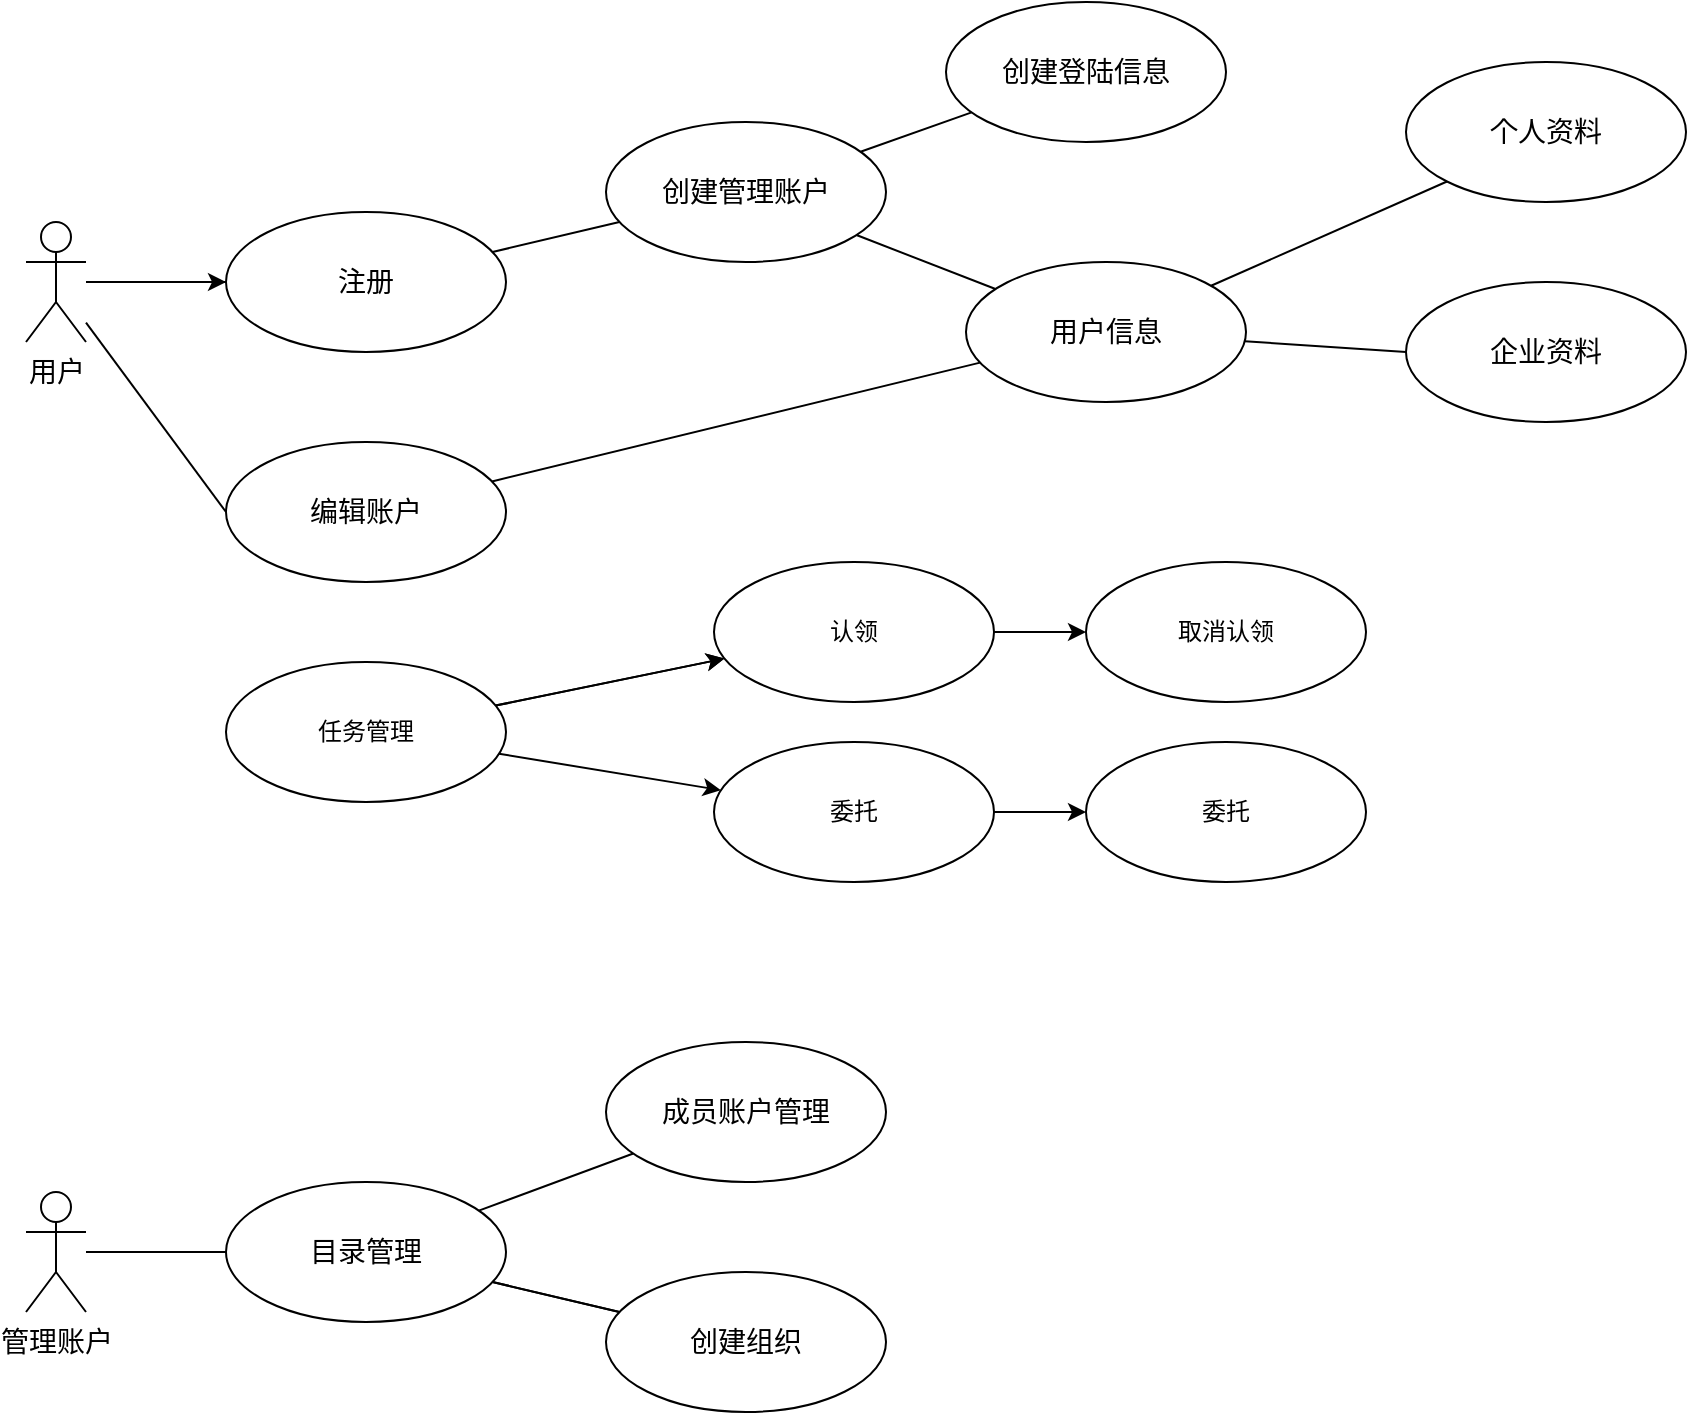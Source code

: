 <mxfile version="24.2.5" type="device" pages="6">
  <diagram id="Vkrfud9-6DuwGA9OnPWI" name="用例">
    <mxGraphModel dx="1232" dy="1179" grid="1" gridSize="10" guides="1" tooltips="1" connect="1" arrows="1" fold="1" page="1" pageScale="1" pageWidth="827" pageHeight="1169" math="0" shadow="0">
      <root>
        <mxCell id="0" />
        <mxCell id="1" parent="0" />
        <mxCell id="zQbeItwgwEkTue75Mu-G-22" style="edgeStyle=orthogonalEdgeStyle;rounded=0;orthogonalLoop=1;jettySize=auto;html=1;strokeColor=default;fontColor=#393C56;fillColor=#F2CC8F;endArrow=none;endFill=0;" parent="1" source="zQbeItwgwEkTue75Mu-G-1" target="zQbeItwgwEkTue75Mu-G-4" edge="1">
          <mxGeometry relative="1" as="geometry" />
        </mxCell>
        <mxCell id="zQbeItwgwEkTue75Mu-G-23" style="rounded=0;orthogonalLoop=1;jettySize=auto;html=1;entryX=0;entryY=0.5;entryDx=0;entryDy=0;strokeColor=default;fontColor=#393C56;endArrow=none;endFill=0;fillColor=#F2CC8F;" parent="1" source="zQbeItwgwEkTue75Mu-G-1" target="zQbeItwgwEkTue75Mu-G-18" edge="1">
          <mxGeometry relative="1" as="geometry" />
        </mxCell>
        <mxCell id="iLNjnikX3PaNl9ORKHxn-1" value="" style="edgeStyle=orthogonalEdgeStyle;rounded=0;orthogonalLoop=1;jettySize=auto;html=1;" parent="1" source="zQbeItwgwEkTue75Mu-G-1" target="zQbeItwgwEkTue75Mu-G-4" edge="1">
          <mxGeometry relative="1" as="geometry" />
        </mxCell>
        <mxCell id="zQbeItwgwEkTue75Mu-G-1" value="用户" style="shape=umlActor;verticalLabelPosition=bottom;verticalAlign=top;html=1;fontSize=14;" parent="1" vertex="1">
          <mxGeometry x="70" y="180" width="30" height="60" as="geometry" />
        </mxCell>
        <mxCell id="zQbeItwgwEkTue75Mu-G-24" style="edgeStyle=none;rounded=0;orthogonalLoop=1;jettySize=auto;html=1;strokeColor=default;fontColor=#393C56;endArrow=none;endFill=0;fillColor=#F2CC8F;" parent="1" source="zQbeItwgwEkTue75Mu-G-4" target="zQbeItwgwEkTue75Mu-G-6" edge="1">
          <mxGeometry relative="1" as="geometry" />
        </mxCell>
        <mxCell id="zQbeItwgwEkTue75Mu-G-4" value="注册" style="ellipse;whiteSpace=wrap;html=1;fontSize=14;" parent="1" vertex="1">
          <mxGeometry x="170" y="175" width="140" height="70" as="geometry" />
        </mxCell>
        <mxCell id="zQbeItwgwEkTue75Mu-G-26" style="edgeStyle=none;rounded=0;orthogonalLoop=1;jettySize=auto;html=1;strokeColor=default;fontColor=#393C56;endArrow=none;endFill=0;fillColor=#F2CC8F;" parent="1" source="zQbeItwgwEkTue75Mu-G-6" target="zQbeItwgwEkTue75Mu-G-11" edge="1">
          <mxGeometry relative="1" as="geometry" />
        </mxCell>
        <mxCell id="zQbeItwgwEkTue75Mu-G-27" style="edgeStyle=none;rounded=0;orthogonalLoop=1;jettySize=auto;html=1;strokeColor=default;fontColor=#393C56;endArrow=none;endFill=0;fillColor=#F2CC8F;" parent="1" source="zQbeItwgwEkTue75Mu-G-6" target="zQbeItwgwEkTue75Mu-G-9" edge="1">
          <mxGeometry relative="1" as="geometry" />
        </mxCell>
        <mxCell id="zQbeItwgwEkTue75Mu-G-6" value="创建管理账户" style="ellipse;whiteSpace=wrap;html=1;fontSize=14;" parent="1" vertex="1">
          <mxGeometry x="360" y="130" width="140" height="70" as="geometry" />
        </mxCell>
        <mxCell id="zQbeItwgwEkTue75Mu-G-9" value="创建登陆信息" style="ellipse;whiteSpace=wrap;html=1;fontSize=14;" parent="1" vertex="1">
          <mxGeometry x="530" y="70" width="140" height="70" as="geometry" />
        </mxCell>
        <mxCell id="zQbeItwgwEkTue75Mu-G-28" style="edgeStyle=none;rounded=0;orthogonalLoop=1;jettySize=auto;html=1;entryX=0;entryY=1;entryDx=0;entryDy=0;strokeColor=default;fontColor=#393C56;endArrow=none;endFill=0;fillColor=#F2CC8F;" parent="1" source="zQbeItwgwEkTue75Mu-G-11" target="zQbeItwgwEkTue75Mu-G-13" edge="1">
          <mxGeometry relative="1" as="geometry" />
        </mxCell>
        <mxCell id="zQbeItwgwEkTue75Mu-G-29" style="edgeStyle=none;rounded=0;orthogonalLoop=1;jettySize=auto;html=1;entryX=0;entryY=0.5;entryDx=0;entryDy=0;strokeColor=default;fontColor=#393C56;endArrow=none;endFill=0;fillColor=#F2CC8F;" parent="1" source="zQbeItwgwEkTue75Mu-G-11" target="zQbeItwgwEkTue75Mu-G-14" edge="1">
          <mxGeometry relative="1" as="geometry" />
        </mxCell>
        <mxCell id="zQbeItwgwEkTue75Mu-G-11" value="用户信息" style="ellipse;whiteSpace=wrap;html=1;fontSize=14;" parent="1" vertex="1">
          <mxGeometry x="540" y="200" width="140" height="70" as="geometry" />
        </mxCell>
        <mxCell id="zQbeItwgwEkTue75Mu-G-13" value="个人资料" style="ellipse;whiteSpace=wrap;html=1;fontSize=14;" parent="1" vertex="1">
          <mxGeometry x="760" y="100" width="140" height="70" as="geometry" />
        </mxCell>
        <mxCell id="zQbeItwgwEkTue75Mu-G-14" value="企业资料" style="ellipse;whiteSpace=wrap;html=1;fontSize=14;" parent="1" vertex="1">
          <mxGeometry x="760" y="210" width="140" height="70" as="geometry" />
        </mxCell>
        <mxCell id="zQbeItwgwEkTue75Mu-G-25" style="edgeStyle=none;rounded=0;orthogonalLoop=1;jettySize=auto;html=1;strokeColor=default;fontColor=#393C56;endArrow=none;endFill=0;fillColor=#F2CC8F;" parent="1" source="zQbeItwgwEkTue75Mu-G-18" target="zQbeItwgwEkTue75Mu-G-11" edge="1">
          <mxGeometry relative="1" as="geometry" />
        </mxCell>
        <mxCell id="zQbeItwgwEkTue75Mu-G-18" value="编辑账户" style="ellipse;whiteSpace=wrap;html=1;fontSize=14;" parent="1" vertex="1">
          <mxGeometry x="170" y="290" width="140" height="70" as="geometry" />
        </mxCell>
        <mxCell id="zQbeItwgwEkTue75Mu-G-33" style="edgeStyle=none;rounded=0;orthogonalLoop=1;jettySize=auto;html=1;strokeColor=default;fontColor=#393C56;endArrow=none;endFill=0;fillColor=#F2CC8F;" parent="1" source="zQbeItwgwEkTue75Mu-G-30" target="zQbeItwgwEkTue75Mu-G-32" edge="1">
          <mxGeometry relative="1" as="geometry" />
        </mxCell>
        <mxCell id="zQbeItwgwEkTue75Mu-G-30" value="管理账户" style="shape=umlActor;verticalLabelPosition=bottom;verticalAlign=top;html=1;fontSize=14;" parent="1" vertex="1">
          <mxGeometry x="70" y="665" width="30" height="60" as="geometry" />
        </mxCell>
        <mxCell id="zQbeItwgwEkTue75Mu-G-35" value="" style="edgeStyle=none;rounded=0;orthogonalLoop=1;jettySize=auto;html=1;strokeColor=default;fontColor=#393C56;endArrow=none;endFill=0;fillColor=#F2CC8F;" parent="1" source="zQbeItwgwEkTue75Mu-G-32" target="zQbeItwgwEkTue75Mu-G-34" edge="1">
          <mxGeometry relative="1" as="geometry" />
        </mxCell>
        <mxCell id="zQbeItwgwEkTue75Mu-G-36" value="" style="edgeStyle=none;rounded=0;orthogonalLoop=1;jettySize=auto;html=1;strokeColor=default;fontColor=#393C56;endArrow=none;endFill=0;fillColor=#F2CC8F;" parent="1" source="zQbeItwgwEkTue75Mu-G-32" target="zQbeItwgwEkTue75Mu-G-34" edge="1">
          <mxGeometry relative="1" as="geometry" />
        </mxCell>
        <mxCell id="zQbeItwgwEkTue75Mu-G-39" style="edgeStyle=none;rounded=0;orthogonalLoop=1;jettySize=auto;html=1;strokeColor=default;fontColor=#393C56;endArrow=none;endFill=0;fillColor=#F2CC8F;" parent="1" source="zQbeItwgwEkTue75Mu-G-32" target="zQbeItwgwEkTue75Mu-G-38" edge="1">
          <mxGeometry relative="1" as="geometry" />
        </mxCell>
        <mxCell id="zQbeItwgwEkTue75Mu-G-32" value="目录管理" style="ellipse;whiteSpace=wrap;html=1;fontSize=14;" parent="1" vertex="1">
          <mxGeometry x="170" y="660" width="140" height="70" as="geometry" />
        </mxCell>
        <mxCell id="zQbeItwgwEkTue75Mu-G-34" value="创建组织" style="ellipse;whiteSpace=wrap;html=1;fontSize=14;" parent="1" vertex="1">
          <mxGeometry x="360" y="705" width="140" height="70" as="geometry" />
        </mxCell>
        <mxCell id="zQbeItwgwEkTue75Mu-G-38" value="成员账户管理" style="ellipse;whiteSpace=wrap;html=1;fontSize=14;" parent="1" vertex="1">
          <mxGeometry x="360" y="590" width="140" height="70" as="geometry" />
        </mxCell>
        <mxCell id="iLNjnikX3PaNl9ORKHxn-8" value="" style="rounded=0;orthogonalLoop=1;jettySize=auto;html=1;" parent="1" source="iLNjnikX3PaNl9ORKHxn-6" target="iLNjnikX3PaNl9ORKHxn-7" edge="1">
          <mxGeometry relative="1" as="geometry" />
        </mxCell>
        <mxCell id="iLNjnikX3PaNl9ORKHxn-9" value="" style="edgeStyle=none;rounded=0;orthogonalLoop=1;jettySize=auto;html=1;" parent="1" source="iLNjnikX3PaNl9ORKHxn-6" target="iLNjnikX3PaNl9ORKHxn-7" edge="1">
          <mxGeometry relative="1" as="geometry" />
        </mxCell>
        <mxCell id="iLNjnikX3PaNl9ORKHxn-12" style="edgeStyle=none;rounded=0;orthogonalLoop=1;jettySize=auto;html=1;" parent="1" source="iLNjnikX3PaNl9ORKHxn-6" target="iLNjnikX3PaNl9ORKHxn-11" edge="1">
          <mxGeometry relative="1" as="geometry" />
        </mxCell>
        <mxCell id="iLNjnikX3PaNl9ORKHxn-6" value="任务管理" style="ellipse;whiteSpace=wrap;html=1;" parent="1" vertex="1">
          <mxGeometry x="170" y="400" width="140" height="70" as="geometry" />
        </mxCell>
        <mxCell id="iLNjnikX3PaNl9ORKHxn-16" value="" style="edgeStyle=none;rounded=0;orthogonalLoop=1;jettySize=auto;html=1;" parent="1" source="iLNjnikX3PaNl9ORKHxn-7" target="iLNjnikX3PaNl9ORKHxn-15" edge="1">
          <mxGeometry relative="1" as="geometry" />
        </mxCell>
        <mxCell id="iLNjnikX3PaNl9ORKHxn-7" value="认领" style="ellipse;whiteSpace=wrap;html=1;" parent="1" vertex="1">
          <mxGeometry x="414" y="350" width="140" height="70" as="geometry" />
        </mxCell>
        <mxCell id="iLNjnikX3PaNl9ORKHxn-14" value="" style="edgeStyle=none;rounded=0;orthogonalLoop=1;jettySize=auto;html=1;" parent="1" source="iLNjnikX3PaNl9ORKHxn-11" target="iLNjnikX3PaNl9ORKHxn-13" edge="1">
          <mxGeometry relative="1" as="geometry" />
        </mxCell>
        <mxCell id="iLNjnikX3PaNl9ORKHxn-11" value="委托" style="ellipse;whiteSpace=wrap;html=1;" parent="1" vertex="1">
          <mxGeometry x="414" y="440" width="140" height="70" as="geometry" />
        </mxCell>
        <mxCell id="iLNjnikX3PaNl9ORKHxn-13" value="委托" style="ellipse;whiteSpace=wrap;html=1;" parent="1" vertex="1">
          <mxGeometry x="600" y="440" width="140" height="70" as="geometry" />
        </mxCell>
        <mxCell id="iLNjnikX3PaNl9ORKHxn-15" value="取消认领" style="ellipse;whiteSpace=wrap;html=1;" parent="1" vertex="1">
          <mxGeometry x="600" y="350" width="140" height="70" as="geometry" />
        </mxCell>
      </root>
    </mxGraphModel>
  </diagram>
  <diagram name="企业账户" id="3GI6WLN1JBzcXnDYYV-X">
    <mxGraphModel dx="1232" dy="1179" grid="1" gridSize="10" guides="1" tooltips="1" connect="1" arrows="1" fold="1" page="1" pageScale="1" pageWidth="827" pageHeight="1169" math="0" shadow="0">
      <root>
        <mxCell id="0" />
        <mxCell id="1" parent="0" />
        <mxCell id="4yTxCHTG_CLfIJBVyQR--1" value="账户Account" style="html=1;" parent="1" vertex="1">
          <mxGeometry x="575" y="180" width="120" height="60" as="geometry" />
        </mxCell>
        <mxCell id="4yTxCHTG_CLfIJBVyQR--2" value="企业" style="whiteSpace=wrap;html=1;" parent="1" vertex="1">
          <mxGeometry x="50" y="280" width="120" height="60" as="geometry" />
        </mxCell>
        <mxCell id="4yTxCHTG_CLfIJBVyQR--3" value="资源" style="whiteSpace=wrap;html=1;" parent="1" vertex="1">
          <mxGeometry x="315" y="280" width="120" height="60" as="geometry" />
        </mxCell>
        <mxCell id="4yTxCHTG_CLfIJBVyQR--4" value="用户User" style="whiteSpace=wrap;html=1;" parent="1" vertex="1">
          <mxGeometry x="315" y="180" width="120" height="60" as="geometry" />
        </mxCell>
        <mxCell id="4yTxCHTG_CLfIJBVyQR--5" value="客户Customer" style="whiteSpace=wrap;html=1;" parent="1" vertex="1">
          <mxGeometry x="50" y="180" width="120" height="60" as="geometry" />
        </mxCell>
        <mxCell id="4yTxCHTG_CLfIJBVyQR--6" value="社会域" style="html=1;fillColor=#dae8fc;strokeColor=#6c8ebf;" parent="1" vertex="1">
          <mxGeometry x="20" y="90" width="190" height="50" as="geometry" />
        </mxCell>
        <mxCell id="4yTxCHTG_CLfIJBVyQR--7" value="业务域" style="html=1;fillColor=#d5e8d4;strokeColor=#82b366;" parent="1" vertex="1">
          <mxGeometry x="280" y="90" width="190" height="50" as="geometry" />
        </mxCell>
        <mxCell id="4yTxCHTG_CLfIJBVyQR--8" value="资金域" style="html=1;fillColor=#ffe6cc;strokeColor=#d79b00;" parent="1" vertex="1">
          <mxGeometry x="540" y="90" width="190" height="50" as="geometry" />
        </mxCell>
        <mxCell id="4yTxCHTG_CLfIJBVyQR--9" value="个人" style="whiteSpace=wrap;html=1;" parent="1" vertex="1">
          <mxGeometry x="50" y="380" width="120" height="60" as="geometry" />
        </mxCell>
      </root>
    </mxGraphModel>
  </diagram>
  <diagram id="HAket8KzqTgBBTn2Y2xd" name="directory">
    <mxGraphModel dx="1232" dy="1179" grid="1" gridSize="10" guides="1" tooltips="1" connect="1" arrows="1" fold="1" page="1" pageScale="1" pageWidth="827" pageHeight="1169" math="0" shadow="0">
      <root>
        <mxCell id="0" />
        <mxCell id="1" parent="0" />
        <mxCell id="c5UxK71OXeKUxQ--mKpb-31" value="成员" style="whiteSpace=wrap;html=1;dashed=1;dashPattern=8 8;labelPosition=center;verticalLabelPosition=bottom;align=center;verticalAlign=top;" parent="1" vertex="1">
          <mxGeometry x="670" y="670" width="100" height="150" as="geometry" />
        </mxCell>
        <mxCell id="c5UxK71OXeKUxQ--mKpb-14" style="edgeStyle=orthogonalEdgeStyle;rounded=0;orthogonalLoop=1;jettySize=auto;html=1;" parent="1" source="c5UxK71OXeKUxQ--mKpb-2" target="c5UxK71OXeKUxQ--mKpb-5" edge="1">
          <mxGeometry relative="1" as="geometry" />
        </mxCell>
        <mxCell id="c5UxK71OXeKUxQ--mKpb-2" value="超级管理员" style="shape=umlActor;verticalLabelPosition=bottom;verticalAlign=top;html=1;" parent="1" vertex="1">
          <mxGeometry x="80" y="100" width="30" height="60" as="geometry" />
        </mxCell>
        <mxCell id="c5UxK71OXeKUxQ--mKpb-12" style="edgeStyle=orthogonalEdgeStyle;rounded=0;orthogonalLoop=1;jettySize=auto;html=1;" parent="1" source="c5UxK71OXeKUxQ--mKpb-4" target="c5UxK71OXeKUxQ--mKpb-11" edge="1">
          <mxGeometry relative="1" as="geometry" />
        </mxCell>
        <mxCell id="c5UxK71OXeKUxQ--mKpb-4" value="应用市场" style="whiteSpace=wrap;html=1;" parent="1" vertex="1">
          <mxGeometry x="280" y="180" width="120" height="60" as="geometry" />
        </mxCell>
        <mxCell id="c5UxK71OXeKUxQ--mKpb-8" style="edgeStyle=orthogonalEdgeStyle;rounded=0;orthogonalLoop=1;jettySize=auto;html=1;entryX=0;entryY=0.5;entryDx=0;entryDy=0;" parent="1" source="c5UxK71OXeKUxQ--mKpb-5" target="c5UxK71OXeKUxQ--mKpb-7" edge="1">
          <mxGeometry relative="1" as="geometry">
            <Array as="points">
              <mxPoint x="210" y="330" />
            </Array>
          </mxGeometry>
        </mxCell>
        <mxCell id="c5UxK71OXeKUxQ--mKpb-10" style="edgeStyle=orthogonalEdgeStyle;rounded=0;orthogonalLoop=1;jettySize=auto;html=1;entryX=0;entryY=0.5;entryDx=0;entryDy=0;" parent="1" target="c5UxK71OXeKUxQ--mKpb-4" edge="1">
          <mxGeometry relative="1" as="geometry">
            <mxPoint x="210" y="160" as="sourcePoint" />
            <Array as="points">
              <mxPoint x="210" y="210" />
            </Array>
          </mxGeometry>
        </mxCell>
        <mxCell id="c5UxK71OXeKUxQ--mKpb-16" value="" style="edgeStyle=orthogonalEdgeStyle;rounded=0;orthogonalLoop=1;jettySize=auto;html=1;" parent="1" source="c5UxK71OXeKUxQ--mKpb-5" target="c5UxK71OXeKUxQ--mKpb-15" edge="1">
          <mxGeometry relative="1" as="geometry">
            <Array as="points">
              <mxPoint x="210" y="470" />
            </Array>
          </mxGeometry>
        </mxCell>
        <mxCell id="c5UxK71OXeKUxQ--mKpb-5" value="根目录" style="whiteSpace=wrap;html=1;" parent="1" vertex="1">
          <mxGeometry x="150" y="100" width="120" height="60" as="geometry" />
        </mxCell>
        <mxCell id="c5UxK71OXeKUxQ--mKpb-13" value="" style="edgeStyle=orthogonalEdgeStyle;rounded=0;orthogonalLoop=1;jettySize=auto;html=1;" parent="1" source="c5UxK71OXeKUxQ--mKpb-7" target="c5UxK71OXeKUxQ--mKpb-9" edge="1">
          <mxGeometry relative="1" as="geometry" />
        </mxCell>
        <mxCell id="c5UxK71OXeKUxQ--mKpb-7" value="成员" style="whiteSpace=wrap;html=1;" parent="1" vertex="1">
          <mxGeometry x="280" y="300" width="120" height="60" as="geometry" />
        </mxCell>
        <mxCell id="c5UxK71OXeKUxQ--mKpb-9" value="用户s....." style="whiteSpace=wrap;html=1;" parent="1" vertex="1">
          <mxGeometry x="480" y="300" width="120" height="60" as="geometry" />
        </mxCell>
        <mxCell id="c5UxK71OXeKUxQ--mKpb-11" value="apps....." style="whiteSpace=wrap;html=1;" parent="1" vertex="1">
          <mxGeometry x="480" y="180" width="120" height="60" as="geometry" />
        </mxCell>
        <mxCell id="c5UxK71OXeKUxQ--mKpb-18" value="" style="edgeStyle=orthogonalEdgeStyle;rounded=0;orthogonalLoop=1;jettySize=auto;html=1;" parent="1" source="c5UxK71OXeKUxQ--mKpb-15" target="c5UxK71OXeKUxQ--mKpb-44" edge="1">
          <mxGeometry relative="1" as="geometry">
            <mxPoint x="480" y="470" as="targetPoint" />
          </mxGeometry>
        </mxCell>
        <mxCell id="c5UxK71OXeKUxQ--mKpb-23" value="" style="edgeStyle=orthogonalEdgeStyle;rounded=0;orthogonalLoop=1;jettySize=auto;html=1;" parent="1" source="c5UxK71OXeKUxQ--mKpb-15" target="c5UxK71OXeKUxQ--mKpb-22" edge="1">
          <mxGeometry relative="1" as="geometry" />
        </mxCell>
        <mxCell id="c5UxK71OXeKUxQ--mKpb-39" style="edgeStyle=orthogonalEdgeStyle;rounded=0;orthogonalLoop=1;jettySize=auto;html=1;entryX=0;entryY=0.5;entryDx=0;entryDy=0;" parent="1" source="c5UxK71OXeKUxQ--mKpb-15" target="c5UxK71OXeKUxQ--mKpb-38" edge="1">
          <mxGeometry relative="1" as="geometry" />
        </mxCell>
        <mxCell id="c5UxK71OXeKUxQ--mKpb-15" value="组织机构&lt;br&gt;(XXX公司)" style="whiteSpace=wrap;html=1;" parent="1" vertex="1">
          <mxGeometry x="280" y="440" width="120" height="60" as="geometry" />
        </mxCell>
        <mxCell id="c5UxK71OXeKUxQ--mKpb-20" value="企业或个人" style="whiteSpace=wrap;html=1;fillColor=#fff2cc;strokeColor=#d6b656;" parent="1" vertex="1">
          <mxGeometry x="650" y="350" width="120" height="60" as="geometry" />
        </mxCell>
        <mxCell id="c5UxK71OXeKUxQ--mKpb-21" value="" style="endArrow=none;dashed=1;html=1;rounded=0;exitX=1;exitY=0.25;exitDx=0;exitDy=0;entryX=0;entryY=0.5;entryDx=0;entryDy=0;fillColor=#ffe6cc;strokeColor=#d79b00;" parent="1" source="c5UxK71OXeKUxQ--mKpb-15" target="c5UxK71OXeKUxQ--mKpb-20" edge="1">
          <mxGeometry width="50" height="50" relative="1" as="geometry">
            <mxPoint x="540" y="440" as="sourcePoint" />
            <mxPoint x="390" y="385" as="targetPoint" />
          </mxGeometry>
        </mxCell>
        <mxCell id="c5UxK71OXeKUxQ--mKpb-25" value="" style="edgeStyle=orthogonalEdgeStyle;rounded=0;orthogonalLoop=1;jettySize=auto;html=1;" parent="1" source="c5UxK71OXeKUxQ--mKpb-22" target="c5UxK71OXeKUxQ--mKpb-24" edge="1">
          <mxGeometry relative="1" as="geometry" />
        </mxCell>
        <mxCell id="c5UxK71OXeKUxQ--mKpb-27" value="" style="edgeStyle=orthogonalEdgeStyle;rounded=0;orthogonalLoop=1;jettySize=auto;html=1;" parent="1" source="c5UxK71OXeKUxQ--mKpb-22" target="c5UxK71OXeKUxQ--mKpb-28" edge="1">
          <mxGeometry relative="1" as="geometry">
            <mxPoint x="600" y="585" as="targetPoint" />
          </mxGeometry>
        </mxCell>
        <mxCell id="c5UxK71OXeKUxQ--mKpb-35" style="edgeStyle=orthogonalEdgeStyle;rounded=0;orthogonalLoop=1;jettySize=auto;html=1;entryX=0;entryY=0.5;entryDx=0;entryDy=0;" parent="1" source="c5UxK71OXeKUxQ--mKpb-22" target="c5UxK71OXeKUxQ--mKpb-34" edge="1">
          <mxGeometry relative="1" as="geometry" />
        </mxCell>
        <mxCell id="c5UxK71OXeKUxQ--mKpb-22" value="上海分公司" style="whiteSpace=wrap;html=1;" parent="1" vertex="1">
          <mxGeometry x="400" y="555" width="120" height="60" as="geometry" />
        </mxCell>
        <mxCell id="c5UxK71OXeKUxQ--mKpb-32" style="edgeStyle=orthogonalEdgeStyle;rounded=0;orthogonalLoop=1;jettySize=auto;html=1;entryX=0;entryY=0.5;entryDx=0;entryDy=0;" parent="1" source="c5UxK71OXeKUxQ--mKpb-24" target="c5UxK71OXeKUxQ--mKpb-31" edge="1">
          <mxGeometry relative="1" as="geometry" />
        </mxCell>
        <mxCell id="c5UxK71OXeKUxQ--mKpb-24" value="销售部" style="whiteSpace=wrap;html=1;" parent="1" vertex="1">
          <mxGeometry x="480" y="660" width="120" height="60" as="geometry" />
        </mxCell>
        <mxCell id="c5UxK71OXeKUxQ--mKpb-28" value="管理账户" style="aspect=fixed;html=1;points=[];align=center;image;fontSize=12;image=img/lib/azure2/azure_stack/User_Subscriptions.svg;" parent="1" vertex="1">
          <mxGeometry x="686" y="552" width="68" height="66" as="geometry" />
        </mxCell>
        <mxCell id="c5UxK71OXeKUxQ--mKpb-29" value="" style="verticalLabelPosition=bottom;html=1;verticalAlign=top;align=center;strokeColor=none;fillColor=#00BEF2;shape=mxgraph.azure.user;" parent="1" vertex="1">
          <mxGeometry x="696" y="680" width="47.5" height="50" as="geometry" />
        </mxCell>
        <mxCell id="c5UxK71OXeKUxQ--mKpb-30" value="" style="verticalLabelPosition=bottom;html=1;verticalAlign=top;align=center;strokeColor=none;fillColor=#00BEF2;shape=mxgraph.azure.user;" parent="1" vertex="1">
          <mxGeometry x="696" y="760" width="47.5" height="50" as="geometry" />
        </mxCell>
        <mxCell id="c5UxK71OXeKUxQ--mKpb-36" style="edgeStyle=orthogonalEdgeStyle;rounded=0;orthogonalLoop=1;jettySize=auto;html=1;entryX=0;entryY=0.5;entryDx=0;entryDy=0;" parent="1" source="c5UxK71OXeKUxQ--mKpb-34" target="c5UxK71OXeKUxQ--mKpb-31" edge="1">
          <mxGeometry relative="1" as="geometry" />
        </mxCell>
        <mxCell id="c5UxK71OXeKUxQ--mKpb-34" value="财务" style="whiteSpace=wrap;html=1;" parent="1" vertex="1">
          <mxGeometry x="480" y="760" width="120" height="60" as="geometry" />
        </mxCell>
        <mxCell id="c5UxK71OXeKUxQ--mKpb-38" value="关联公司" style="whiteSpace=wrap;html=1;" parent="1" vertex="1">
          <mxGeometry x="400" y="870" width="120" height="60" as="geometry" />
        </mxCell>
        <mxCell id="c5UxK71OXeKUxQ--mKpb-40" value="相似" style="endArrow=none;dashed=1;html=1;rounded=0;fillColor=#ffe6cc;strokeColor=#d79b00;entryX=0.25;entryY=1;entryDx=0;entryDy=0;" parent="1" target="c5UxK71OXeKUxQ--mKpb-22" edge="1">
          <mxGeometry width="50" height="50" relative="1" as="geometry">
            <mxPoint x="430" y="870" as="sourcePoint" />
            <mxPoint x="430" y="670" as="targetPoint" />
          </mxGeometry>
        </mxCell>
        <mxCell id="c5UxK71OXeKUxQ--mKpb-44" value="管理账户" style="aspect=fixed;html=1;points=[];align=center;image;fontSize=12;image=img/lib/azure2/azure_stack/User_Subscriptions.svg;" parent="1" vertex="1">
          <mxGeometry x="685.75" y="437" width="68" height="66" as="geometry" />
        </mxCell>
      </root>
    </mxGraphModel>
  </diagram>
  <diagram id="ItDOyWsYDO5RrV9Vbk65" name="在线注册">
    <mxGraphModel dx="1114" dy="772" grid="1" gridSize="10" guides="1" tooltips="1" connect="1" arrows="1" fold="1" page="1" pageScale="1" pageWidth="827" pageHeight="1169" math="0" shadow="0">
      <root>
        <mxCell id="0" />
        <mxCell id="1" parent="0" />
        <mxCell id="HylVnEt3wAMxWCMy_h8R-2" value="用户" style="shape=umlLifeline;participant=umlActor;perimeter=lifelinePerimeter;whiteSpace=wrap;html=1;container=1;collapsible=0;recursiveResize=0;verticalAlign=top;spacingTop=36;outlineConnect=0;" parent="1" vertex="1">
          <mxGeometry x="70" y="150" width="20" height="570" as="geometry" />
        </mxCell>
        <mxCell id="HylVnEt3wAMxWCMy_h8R-3" value="注册服务" style="shape=umlLifeline;perimeter=lifelinePerimeter;whiteSpace=wrap;html=1;container=1;collapsible=0;recursiveResize=0;outlineConnect=0;" parent="1" vertex="1">
          <mxGeometry x="190" y="160" width="145" height="560" as="geometry" />
        </mxCell>
        <mxCell id="HylVnEt3wAMxWCMy_h8R-4" value="" style="html=1;points=[];perimeter=orthogonalPerimeter;" parent="HylVnEt3wAMxWCMy_h8R-3" vertex="1">
          <mxGeometry x="67.5" y="90" width="10" height="450" as="geometry" />
        </mxCell>
        <mxCell id="HylVnEt3wAMxWCMy_h8R-5" value="注册" style="html=1;verticalAlign=bottom;endArrow=block;entryX=0;entryY=0;rounded=0;" parent="1" source="HylVnEt3wAMxWCMy_h8R-2" target="HylVnEt3wAMxWCMy_h8R-4" edge="1">
          <mxGeometry relative="1" as="geometry">
            <mxPoint x="205" y="250" as="sourcePoint" />
          </mxGeometry>
        </mxCell>
        <mxCell id="HylVnEt3wAMxWCMy_h8R-6" value="return" style="html=1;verticalAlign=bottom;endArrow=open;dashed=1;endSize=8;exitX=0;exitY=0.95;rounded=0;" parent="1" source="HylVnEt3wAMxWCMy_h8R-4" target="HylVnEt3wAMxWCMy_h8R-2" edge="1">
          <mxGeometry relative="1" as="geometry">
            <mxPoint x="205" y="326" as="targetPoint" />
          </mxGeometry>
        </mxCell>
        <mxCell id="HylVnEt3wAMxWCMy_h8R-7" value="账户服务" style="shape=umlLifeline;perimeter=lifelinePerimeter;whiteSpace=wrap;html=1;container=1;collapsible=0;recursiveResize=0;outlineConnect=0;" parent="1" vertex="1">
          <mxGeometry x="410" y="160" width="145" height="560" as="geometry" />
        </mxCell>
        <mxCell id="4JAxMHibx3I97GCVI0AM-5" value="授权" style="edgeStyle=orthogonalEdgeStyle;rounded=0;orthogonalLoop=1;jettySize=auto;html=1;" parent="HylVnEt3wAMxWCMy_h8R-7" source="4JAxMHibx3I97GCVI0AM-1" target="4JAxMHibx3I97GCVI0AM-4" edge="1">
          <mxGeometry relative="1" as="geometry">
            <Array as="points">
              <mxPoint x="110" y="130" />
              <mxPoint x="110" y="190" />
            </Array>
          </mxGeometry>
        </mxCell>
        <mxCell id="4JAxMHibx3I97GCVI0AM-1" value="" style="html=1;points=[];perimeter=orthogonalPerimeter;" parent="HylVnEt3wAMxWCMy_h8R-7" vertex="1">
          <mxGeometry x="67.5" y="90" width="10" height="240" as="geometry" />
        </mxCell>
        <mxCell id="4JAxMHibx3I97GCVI0AM-4" value="" style="html=1;points=[];perimeter=orthogonalPerimeter;" parent="HylVnEt3wAMxWCMy_h8R-7" vertex="1">
          <mxGeometry x="77.5" y="150" width="10" height="80" as="geometry" />
        </mxCell>
        <mxCell id="4JAxMHibx3I97GCVI0AM-2" value="" style="edgeStyle=orthogonalEdgeStyle;rounded=0;orthogonalLoop=1;jettySize=auto;html=1;" parent="1" source="HylVnEt3wAMxWCMy_h8R-4" target="4JAxMHibx3I97GCVI0AM-1" edge="1">
          <mxGeometry relative="1" as="geometry">
            <Array as="points">
              <mxPoint x="380" y="270" />
              <mxPoint x="380" y="270" />
            </Array>
          </mxGeometry>
        </mxCell>
        <mxCell id="4JAxMHibx3I97GCVI0AM-3" value="登陆信息" style="edgeLabel;html=1;align=center;verticalAlign=middle;resizable=0;points=[];" parent="4JAxMHibx3I97GCVI0AM-2" vertex="1" connectable="0">
          <mxGeometry x="-0.109" y="2" relative="1" as="geometry">
            <mxPoint as="offset" />
          </mxGeometry>
        </mxCell>
      </root>
    </mxGraphModel>
  </diagram>
  <diagram id="KTOrlgEEvRjxb6kMSD01" name="流程引擎">
    <mxGraphModel dx="1114" dy="772" grid="1" gridSize="10" guides="1" tooltips="1" connect="1" arrows="1" fold="1" page="1" pageScale="1" pageWidth="827" pageHeight="1169" math="0" shadow="0">
      <root>
        <mxCell id="0" />
        <mxCell id="1" parent="0" />
        <mxCell id="Gg0iXTlKQfxrek9a1k4Y-1" value="" style="shape=umlLifeline;participant=umlActor;perimeter=lifelinePerimeter;whiteSpace=wrap;html=1;container=1;collapsible=0;recursiveResize=0;verticalAlign=top;spacingTop=36;outlineConnect=0;" parent="1" vertex="1">
          <mxGeometry x="100" y="160" width="20" height="530" as="geometry" />
        </mxCell>
        <mxCell id="Gg0iXTlKQfxrek9a1k4Y-2" value="流程门户" style="shape=umlLifeline;perimeter=lifelinePerimeter;whiteSpace=wrap;html=1;container=1;collapsible=0;recursiveResize=0;outlineConnect=0;" parent="1" vertex="1">
          <mxGeometry x="240" y="160" width="100" height="540" as="geometry" />
        </mxCell>
        <mxCell id="Gg0iXTlKQfxrek9a1k4Y-5" value="" style="html=1;points=[];perimeter=orthogonalPerimeter;" parent="Gg0iXTlKQfxrek9a1k4Y-2" vertex="1">
          <mxGeometry x="45" y="80" width="10" height="380" as="geometry" />
        </mxCell>
        <mxCell id="Gg0iXTlKQfxrek9a1k4Y-12" value="" style="html=1;points=[];perimeter=orthogonalPerimeter;" parent="Gg0iXTlKQfxrek9a1k4Y-2" vertex="1">
          <mxGeometry x="50" y="120" width="10" height="40" as="geometry" />
        </mxCell>
        <mxCell id="Gg0iXTlKQfxrek9a1k4Y-13" value="流程数据准备" style="edgeStyle=orthogonalEdgeStyle;html=1;align=left;spacingLeft=2;endArrow=block;rounded=0;entryX=1;entryY=0;" parent="Gg0iXTlKQfxrek9a1k4Y-2" target="Gg0iXTlKQfxrek9a1k4Y-12" edge="1">
          <mxGeometry relative="1" as="geometry">
            <mxPoint x="55" y="100" as="sourcePoint" />
            <Array as="points">
              <mxPoint x="85" y="100" />
            </Array>
          </mxGeometry>
        </mxCell>
        <mxCell id="Gg0iXTlKQfxrek9a1k4Y-6" value="发起流程" style="html=1;verticalAlign=bottom;endArrow=block;entryX=0;entryY=0;rounded=0;" parent="1" source="Gg0iXTlKQfxrek9a1k4Y-1" target="Gg0iXTlKQfxrek9a1k4Y-5" edge="1">
          <mxGeometry relative="1" as="geometry">
            <mxPoint x="205" y="240" as="sourcePoint" />
          </mxGeometry>
        </mxCell>
        <mxCell id="Gg0iXTlKQfxrek9a1k4Y-7" value="return" style="html=1;verticalAlign=bottom;endArrow=open;dashed=1;endSize=8;exitX=0;exitY=0.95;rounded=0;" parent="1" source="Gg0iXTlKQfxrek9a1k4Y-5" target="Gg0iXTlKQfxrek9a1k4Y-1" edge="1">
          <mxGeometry relative="1" as="geometry">
            <mxPoint x="205" y="316" as="targetPoint" />
          </mxGeometry>
        </mxCell>
        <mxCell id="Gg0iXTlKQfxrek9a1k4Y-8" value="工作流引擎" style="shape=umlLifeline;perimeter=lifelinePerimeter;whiteSpace=wrap;html=1;container=1;collapsible=0;recursiveResize=0;outlineConnect=0;" parent="1" vertex="1">
          <mxGeometry x="640" y="160" width="100" height="540" as="geometry" />
        </mxCell>
        <mxCell id="Gg0iXTlKQfxrek9a1k4Y-23" value="" style="html=1;points=[];perimeter=orthogonalPerimeter;" parent="Gg0iXTlKQfxrek9a1k4Y-8" vertex="1">
          <mxGeometry x="45" y="290" width="10" height="80" as="geometry" />
        </mxCell>
        <mxCell id="Gg0iXTlKQfxrek9a1k4Y-10" value="流程引擎" style="shape=umlLifeline;perimeter=lifelinePerimeter;whiteSpace=wrap;html=1;container=1;collapsible=0;recursiveResize=0;outlineConnect=0;" parent="1" vertex="1">
          <mxGeometry x="440" y="160" width="100" height="540" as="geometry" />
        </mxCell>
        <mxCell id="Gg0iXTlKQfxrek9a1k4Y-14" value="" style="html=1;points=[];perimeter=orthogonalPerimeter;" parent="Gg0iXTlKQfxrek9a1k4Y-10" vertex="1">
          <mxGeometry x="45" y="190" width="10" height="210" as="geometry" />
        </mxCell>
        <mxCell id="Gg0iXTlKQfxrek9a1k4Y-21" value="" style="html=1;points=[];perimeter=orthogonalPerimeter;" parent="Gg0iXTlKQfxrek9a1k4Y-10" vertex="1">
          <mxGeometry x="50" y="230" width="10" height="40" as="geometry" />
        </mxCell>
        <mxCell id="Gg0iXTlKQfxrek9a1k4Y-22" value="解析流程&lt;br&gt;创建流程实例" style="edgeStyle=orthogonalEdgeStyle;html=1;align=left;spacingLeft=2;endArrow=block;rounded=0;entryX=1;entryY=0;" parent="Gg0iXTlKQfxrek9a1k4Y-10" target="Gg0iXTlKQfxrek9a1k4Y-21" edge="1">
          <mxGeometry relative="1" as="geometry">
            <mxPoint x="55" y="210" as="sourcePoint" />
            <Array as="points">
              <mxPoint x="85" y="210" />
            </Array>
          </mxGeometry>
        </mxCell>
        <mxCell id="Gg0iXTlKQfxrek9a1k4Y-15" value="启动流程实例" style="html=1;verticalAlign=bottom;endArrow=block;entryX=0;entryY=0;rounded=0;" parent="1" source="Gg0iXTlKQfxrek9a1k4Y-5" target="Gg0iXTlKQfxrek9a1k4Y-14" edge="1">
          <mxGeometry relative="1" as="geometry">
            <mxPoint x="320" y="330" as="sourcePoint" />
          </mxGeometry>
        </mxCell>
        <mxCell id="Gg0iXTlKQfxrek9a1k4Y-16" value="return" style="html=1;verticalAlign=bottom;endArrow=open;dashed=1;endSize=8;exitX=0;exitY=0.95;rounded=0;" parent="1" source="Gg0iXTlKQfxrek9a1k4Y-14" target="Gg0iXTlKQfxrek9a1k4Y-5" edge="1">
          <mxGeometry relative="1" as="geometry">
            <mxPoint x="310" y="400" as="targetPoint" />
          </mxGeometry>
        </mxCell>
        <mxCell id="Gg0iXTlKQfxrek9a1k4Y-24" value="启动流程" style="html=1;verticalAlign=bottom;endArrow=block;entryX=0;entryY=0;rounded=0;" parent="1" source="Gg0iXTlKQfxrek9a1k4Y-14" target="Gg0iXTlKQfxrek9a1k4Y-23" edge="1">
          <mxGeometry relative="1" as="geometry">
            <mxPoint x="685" y="450" as="sourcePoint" />
          </mxGeometry>
        </mxCell>
        <mxCell id="Gg0iXTlKQfxrek9a1k4Y-25" value="return" style="html=1;verticalAlign=bottom;endArrow=open;dashed=1;endSize=8;exitX=0;exitY=0.95;rounded=0;" parent="1" source="Gg0iXTlKQfxrek9a1k4Y-23" target="Gg0iXTlKQfxrek9a1k4Y-14" edge="1">
          <mxGeometry relative="1" as="geometry">
            <mxPoint x="615" y="526" as="targetPoint" />
          </mxGeometry>
        </mxCell>
      </root>
    </mxGraphModel>
  </diagram>
  <diagram id="xPEm3tJb1RNkzA4D8IvK" name="审批">
    <mxGraphModel dx="1114" dy="772" grid="1" gridSize="10" guides="1" tooltips="1" connect="1" arrows="1" fold="1" page="1" pageScale="1" pageWidth="827" pageHeight="1169" math="0" shadow="0">
      <root>
        <mxCell id="0" />
        <mxCell id="1" parent="0" />
        <mxCell id="LaAkgJfOSqVkJZUu0okO-1" value="" style="shape=umlLifeline;participant=umlActor;perimeter=lifelinePerimeter;html=1;container=1;collapsible=0;recursiveResize=0;verticalAlign=top;spacingTop=36;outlineConnect=0;" parent="1" vertex="1">
          <mxGeometry x="110" y="120" width="20" height="800" as="geometry" />
        </mxCell>
        <mxCell id="fiqYoRAhFtWhrX3N-xrh-1" value="流程引擎" style="shape=umlLifeline;perimeter=lifelinePerimeter;whiteSpace=wrap;html=1;container=1;collapsible=0;recursiveResize=0;outlineConnect=0;" parent="1" vertex="1">
          <mxGeometry x="230" y="120" width="100" height="800" as="geometry" />
        </mxCell>
        <mxCell id="fiqYoRAhFtWhrX3N-xrh-2" value="" style="html=1;points=[];perimeter=orthogonalPerimeter;" parent="fiqYoRAhFtWhrX3N-xrh-1" vertex="1">
          <mxGeometry x="45" y="90" width="10" height="130" as="geometry" />
        </mxCell>
        <mxCell id="fiqYoRAhFtWhrX3N-xrh-3" value="发起流程,&lt;br&gt;可指定任务参与人" style="html=1;verticalAlign=bottom;endArrow=block;entryX=0;entryY=0;rounded=0;" parent="1" source="LaAkgJfOSqVkJZUu0okO-1" target="fiqYoRAhFtWhrX3N-xrh-2" edge="1">
          <mxGeometry relative="1" as="geometry">
            <mxPoint x="205" y="210" as="sourcePoint" />
          </mxGeometry>
        </mxCell>
        <mxCell id="fiqYoRAhFtWhrX3N-xrh-4" value="return" style="html=1;verticalAlign=bottom;endArrow=open;dashed=1;endSize=8;exitX=0;exitY=0.95;rounded=0;" parent="1" source="fiqYoRAhFtWhrX3N-xrh-2" target="LaAkgJfOSqVkJZUu0okO-1" edge="1">
          <mxGeometry relative="1" as="geometry">
            <mxPoint x="205" y="286" as="targetPoint" />
          </mxGeometry>
        </mxCell>
        <mxCell id="fiqYoRAhFtWhrX3N-xrh-5" value="任务管理" style="shape=umlLifeline;perimeter=lifelinePerimeter;whiteSpace=wrap;html=1;container=1;collapsible=0;recursiveResize=0;outlineConnect=0;" parent="1" vertex="1">
          <mxGeometry x="400" y="120" width="100" height="800" as="geometry" />
        </mxCell>
        <mxCell id="fiqYoRAhFtWhrX3N-xrh-7" value="" style="html=1;points=[];perimeter=orthogonalPerimeter;" parent="fiqYoRAhFtWhrX3N-xrh-5" vertex="1">
          <mxGeometry x="45" y="115" width="10" height="80" as="geometry" />
        </mxCell>
        <mxCell id="fiqYoRAhFtWhrX3N-xrh-10" value="" style="html=1;points=[];perimeter=orthogonalPerimeter;" parent="fiqYoRAhFtWhrX3N-xrh-5" vertex="1">
          <mxGeometry x="45" y="260" width="10" height="110" as="geometry" />
        </mxCell>
        <mxCell id="fiqYoRAhFtWhrX3N-xrh-21" value="" style="html=1;points=[];perimeter=orthogonalPerimeter;" parent="fiqYoRAhFtWhrX3N-xrh-5" vertex="1">
          <mxGeometry x="45" y="425" width="10" height="145" as="geometry" />
        </mxCell>
        <mxCell id="fiqYoRAhFtWhrX3N-xrh-24" value="" style="html=1;points=[];perimeter=orthogonalPerimeter;" parent="fiqYoRAhFtWhrX3N-xrh-5" vertex="1">
          <mxGeometry x="50" y="463" width="10" height="40" as="geometry" />
        </mxCell>
        <mxCell id="fiqYoRAhFtWhrX3N-xrh-25" value="登记" style="edgeStyle=orthogonalEdgeStyle;html=1;align=left;spacingLeft=2;endArrow=block;rounded=0;entryX=1;entryY=0;" parent="fiqYoRAhFtWhrX3N-xrh-5" target="fiqYoRAhFtWhrX3N-xrh-24" edge="1">
          <mxGeometry relative="1" as="geometry">
            <mxPoint x="55" y="443" as="sourcePoint" />
            <Array as="points">
              <mxPoint x="85" y="443" />
            </Array>
          </mxGeometry>
        </mxCell>
        <mxCell id="fiqYoRAhFtWhrX3N-xrh-26" value="" style="html=1;points=[];perimeter=orthogonalPerimeter;" parent="fiqYoRAhFtWhrX3N-xrh-5" vertex="1">
          <mxGeometry x="45" y="610" width="10" height="80" as="geometry" />
        </mxCell>
        <mxCell id="fiqYoRAhFtWhrX3N-xrh-8" value="产生任务关联人" style="html=1;verticalAlign=bottom;endArrow=block;entryX=0;entryY=0;rounded=0;" parent="1" source="fiqYoRAhFtWhrX3N-xrh-2" target="fiqYoRAhFtWhrX3N-xrh-7" edge="1">
          <mxGeometry relative="1" as="geometry">
            <mxPoint x="375" y="220" as="sourcePoint" />
          </mxGeometry>
        </mxCell>
        <mxCell id="fiqYoRAhFtWhrX3N-xrh-9" value="return" style="html=1;verticalAlign=bottom;endArrow=open;dashed=1;endSize=8;exitX=0;exitY=0.95;rounded=0;" parent="1" source="fiqYoRAhFtWhrX3N-xrh-7" target="fiqYoRAhFtWhrX3N-xrh-2" edge="1">
          <mxGeometry relative="1" as="geometry">
            <mxPoint x="320" y="311" as="targetPoint" />
          </mxGeometry>
        </mxCell>
        <mxCell id="fiqYoRAhFtWhrX3N-xrh-11" value="待办" style="html=1;verticalAlign=bottom;endArrow=block;entryX=0;entryY=0;rounded=0;" parent="1" source="LaAkgJfOSqVkJZUu0okO-1" target="fiqYoRAhFtWhrX3N-xrh-10" edge="1">
          <mxGeometry relative="1" as="geometry">
            <mxPoint x="205" y="400" as="sourcePoint" />
          </mxGeometry>
        </mxCell>
        <mxCell id="fiqYoRAhFtWhrX3N-xrh-12" value="任务列表" style="html=1;verticalAlign=bottom;endArrow=open;dashed=1;endSize=8;exitX=0;exitY=0.95;rounded=0;" parent="1" source="fiqYoRAhFtWhrX3N-xrh-10" target="LaAkgJfOSqVkJZUu0okO-1" edge="1">
          <mxGeometry relative="1" as="geometry">
            <mxPoint x="205" y="476" as="targetPoint" />
          </mxGeometry>
        </mxCell>
        <mxCell id="fiqYoRAhFtWhrX3N-xrh-13" value="任务参与人" style="shape=umlLifeline;perimeter=lifelinePerimeter;whiteSpace=wrap;html=1;container=1;collapsible=0;recursiveResize=0;outlineConnect=0;" parent="1" vertex="1">
          <mxGeometry x="570" y="120" width="100" height="800" as="geometry" />
        </mxCell>
        <mxCell id="fiqYoRAhFtWhrX3N-xrh-18" value="" style="html=1;points=[];perimeter=orthogonalPerimeter;" parent="fiqYoRAhFtWhrX3N-xrh-13" vertex="1">
          <mxGeometry x="45" y="290" width="10" height="50" as="geometry" />
        </mxCell>
        <mxCell id="fiqYoRAhFtWhrX3N-xrh-29" value="" style="html=1;points=[];perimeter=orthogonalPerimeter;" parent="fiqYoRAhFtWhrX3N-xrh-13" vertex="1">
          <mxGeometry x="45" y="630" width="10" height="40" as="geometry" />
        </mxCell>
        <mxCell id="fiqYoRAhFtWhrX3N-xrh-32" value="" style="html=1;points=[];perimeter=orthogonalPerimeter;" parent="fiqYoRAhFtWhrX3N-xrh-13" vertex="1">
          <mxGeometry x="45" y="510" width="10" height="40" as="geometry" />
        </mxCell>
        <mxCell id="fiqYoRAhFtWhrX3N-xrh-19" value="用户的名及组信息" style="html=1;verticalAlign=bottom;endArrow=block;entryX=0;entryY=0;rounded=0;" parent="1" source="fiqYoRAhFtWhrX3N-xrh-10" target="fiqYoRAhFtWhrX3N-xrh-18" edge="1">
          <mxGeometry relative="1" as="geometry">
            <mxPoint x="545" y="395" as="sourcePoint" />
          </mxGeometry>
        </mxCell>
        <mxCell id="fiqYoRAhFtWhrX3N-xrh-20" value="关联任务" style="html=1;verticalAlign=bottom;endArrow=open;dashed=1;endSize=8;exitX=0;exitY=0.95;rounded=0;" parent="1" source="fiqYoRAhFtWhrX3N-xrh-18" target="fiqYoRAhFtWhrX3N-xrh-10" edge="1">
          <mxGeometry relative="1" as="geometry">
            <mxPoint x="545" y="471" as="targetPoint" />
          </mxGeometry>
        </mxCell>
        <mxCell id="fiqYoRAhFtWhrX3N-xrh-22" value="认领任务" style="html=1;verticalAlign=bottom;endArrow=block;entryX=0;entryY=0;rounded=0;" parent="1" source="LaAkgJfOSqVkJZUu0okO-1" target="fiqYoRAhFtWhrX3N-xrh-21" edge="1">
          <mxGeometry relative="1" as="geometry">
            <mxPoint x="375" y="520" as="sourcePoint" />
          </mxGeometry>
        </mxCell>
        <mxCell id="fiqYoRAhFtWhrX3N-xrh-23" value="return" style="html=1;verticalAlign=bottom;endArrow=open;dashed=1;endSize=8;exitX=0;exitY=0.95;rounded=0;" parent="1" source="fiqYoRAhFtWhrX3N-xrh-21" target="LaAkgJfOSqVkJZUu0okO-1" edge="1">
          <mxGeometry relative="1" as="geometry">
            <mxPoint x="375" y="596" as="targetPoint" />
          </mxGeometry>
        </mxCell>
        <mxCell id="fiqYoRAhFtWhrX3N-xrh-27" value="审批及意见" style="html=1;verticalAlign=bottom;endArrow=block;entryX=0;entryY=0;rounded=0;" parent="1" source="LaAkgJfOSqVkJZUu0okO-1" target="fiqYoRAhFtWhrX3N-xrh-26" edge="1">
          <mxGeometry relative="1" as="geometry">
            <mxPoint x="375" y="690" as="sourcePoint" />
          </mxGeometry>
        </mxCell>
        <mxCell id="fiqYoRAhFtWhrX3N-xrh-28" value="return" style="html=1;verticalAlign=bottom;endArrow=open;dashed=1;endSize=8;exitX=0;exitY=0.95;rounded=0;" parent="1" source="fiqYoRAhFtWhrX3N-xrh-26" target="LaAkgJfOSqVkJZUu0okO-1" edge="1">
          <mxGeometry relative="1" as="geometry">
            <mxPoint x="375" y="766" as="targetPoint" />
          </mxGeometry>
        </mxCell>
        <mxCell id="fiqYoRAhFtWhrX3N-xrh-31" value="return" style="html=1;verticalAlign=bottom;endArrow=open;dashed=1;endSize=8;exitX=0;exitY=0.95;rounded=0;" parent="1" source="fiqYoRAhFtWhrX3N-xrh-29" target="fiqYoRAhFtWhrX3N-xrh-26" edge="1">
          <mxGeometry relative="1" as="geometry">
            <mxPoint x="545" y="776" as="targetPoint" />
          </mxGeometry>
        </mxCell>
        <mxCell id="fiqYoRAhFtWhrX3N-xrh-30" value="记录意见" style="html=1;verticalAlign=bottom;endArrow=block;entryX=0;entryY=0;rounded=0;" parent="1" source="fiqYoRAhFtWhrX3N-xrh-26" target="fiqYoRAhFtWhrX3N-xrh-29" edge="1">
          <mxGeometry relative="1" as="geometry">
            <mxPoint x="545" y="700" as="sourcePoint" />
          </mxGeometry>
        </mxCell>
        <mxCell id="fiqYoRAhFtWhrX3N-xrh-33" value="添加办理人" style="html=1;verticalAlign=bottom;endArrow=block;entryX=0;entryY=0;rounded=0;" parent="1" source="fiqYoRAhFtWhrX3N-xrh-21" target="fiqYoRAhFtWhrX3N-xrh-32" edge="1">
          <mxGeometry relative="1" as="geometry">
            <mxPoint x="530" y="620" as="sourcePoint" />
          </mxGeometry>
        </mxCell>
        <mxCell id="fiqYoRAhFtWhrX3N-xrh-34" value="return" style="html=1;verticalAlign=bottom;endArrow=open;dashed=1;endSize=8;exitX=0;exitY=0.95;rounded=0;" parent="1" source="fiqYoRAhFtWhrX3N-xrh-32" target="fiqYoRAhFtWhrX3N-xrh-21" edge="1">
          <mxGeometry relative="1" as="geometry">
            <mxPoint x="545" y="656" as="targetPoint" />
          </mxGeometry>
        </mxCell>
      </root>
    </mxGraphModel>
  </diagram>
</mxfile>
